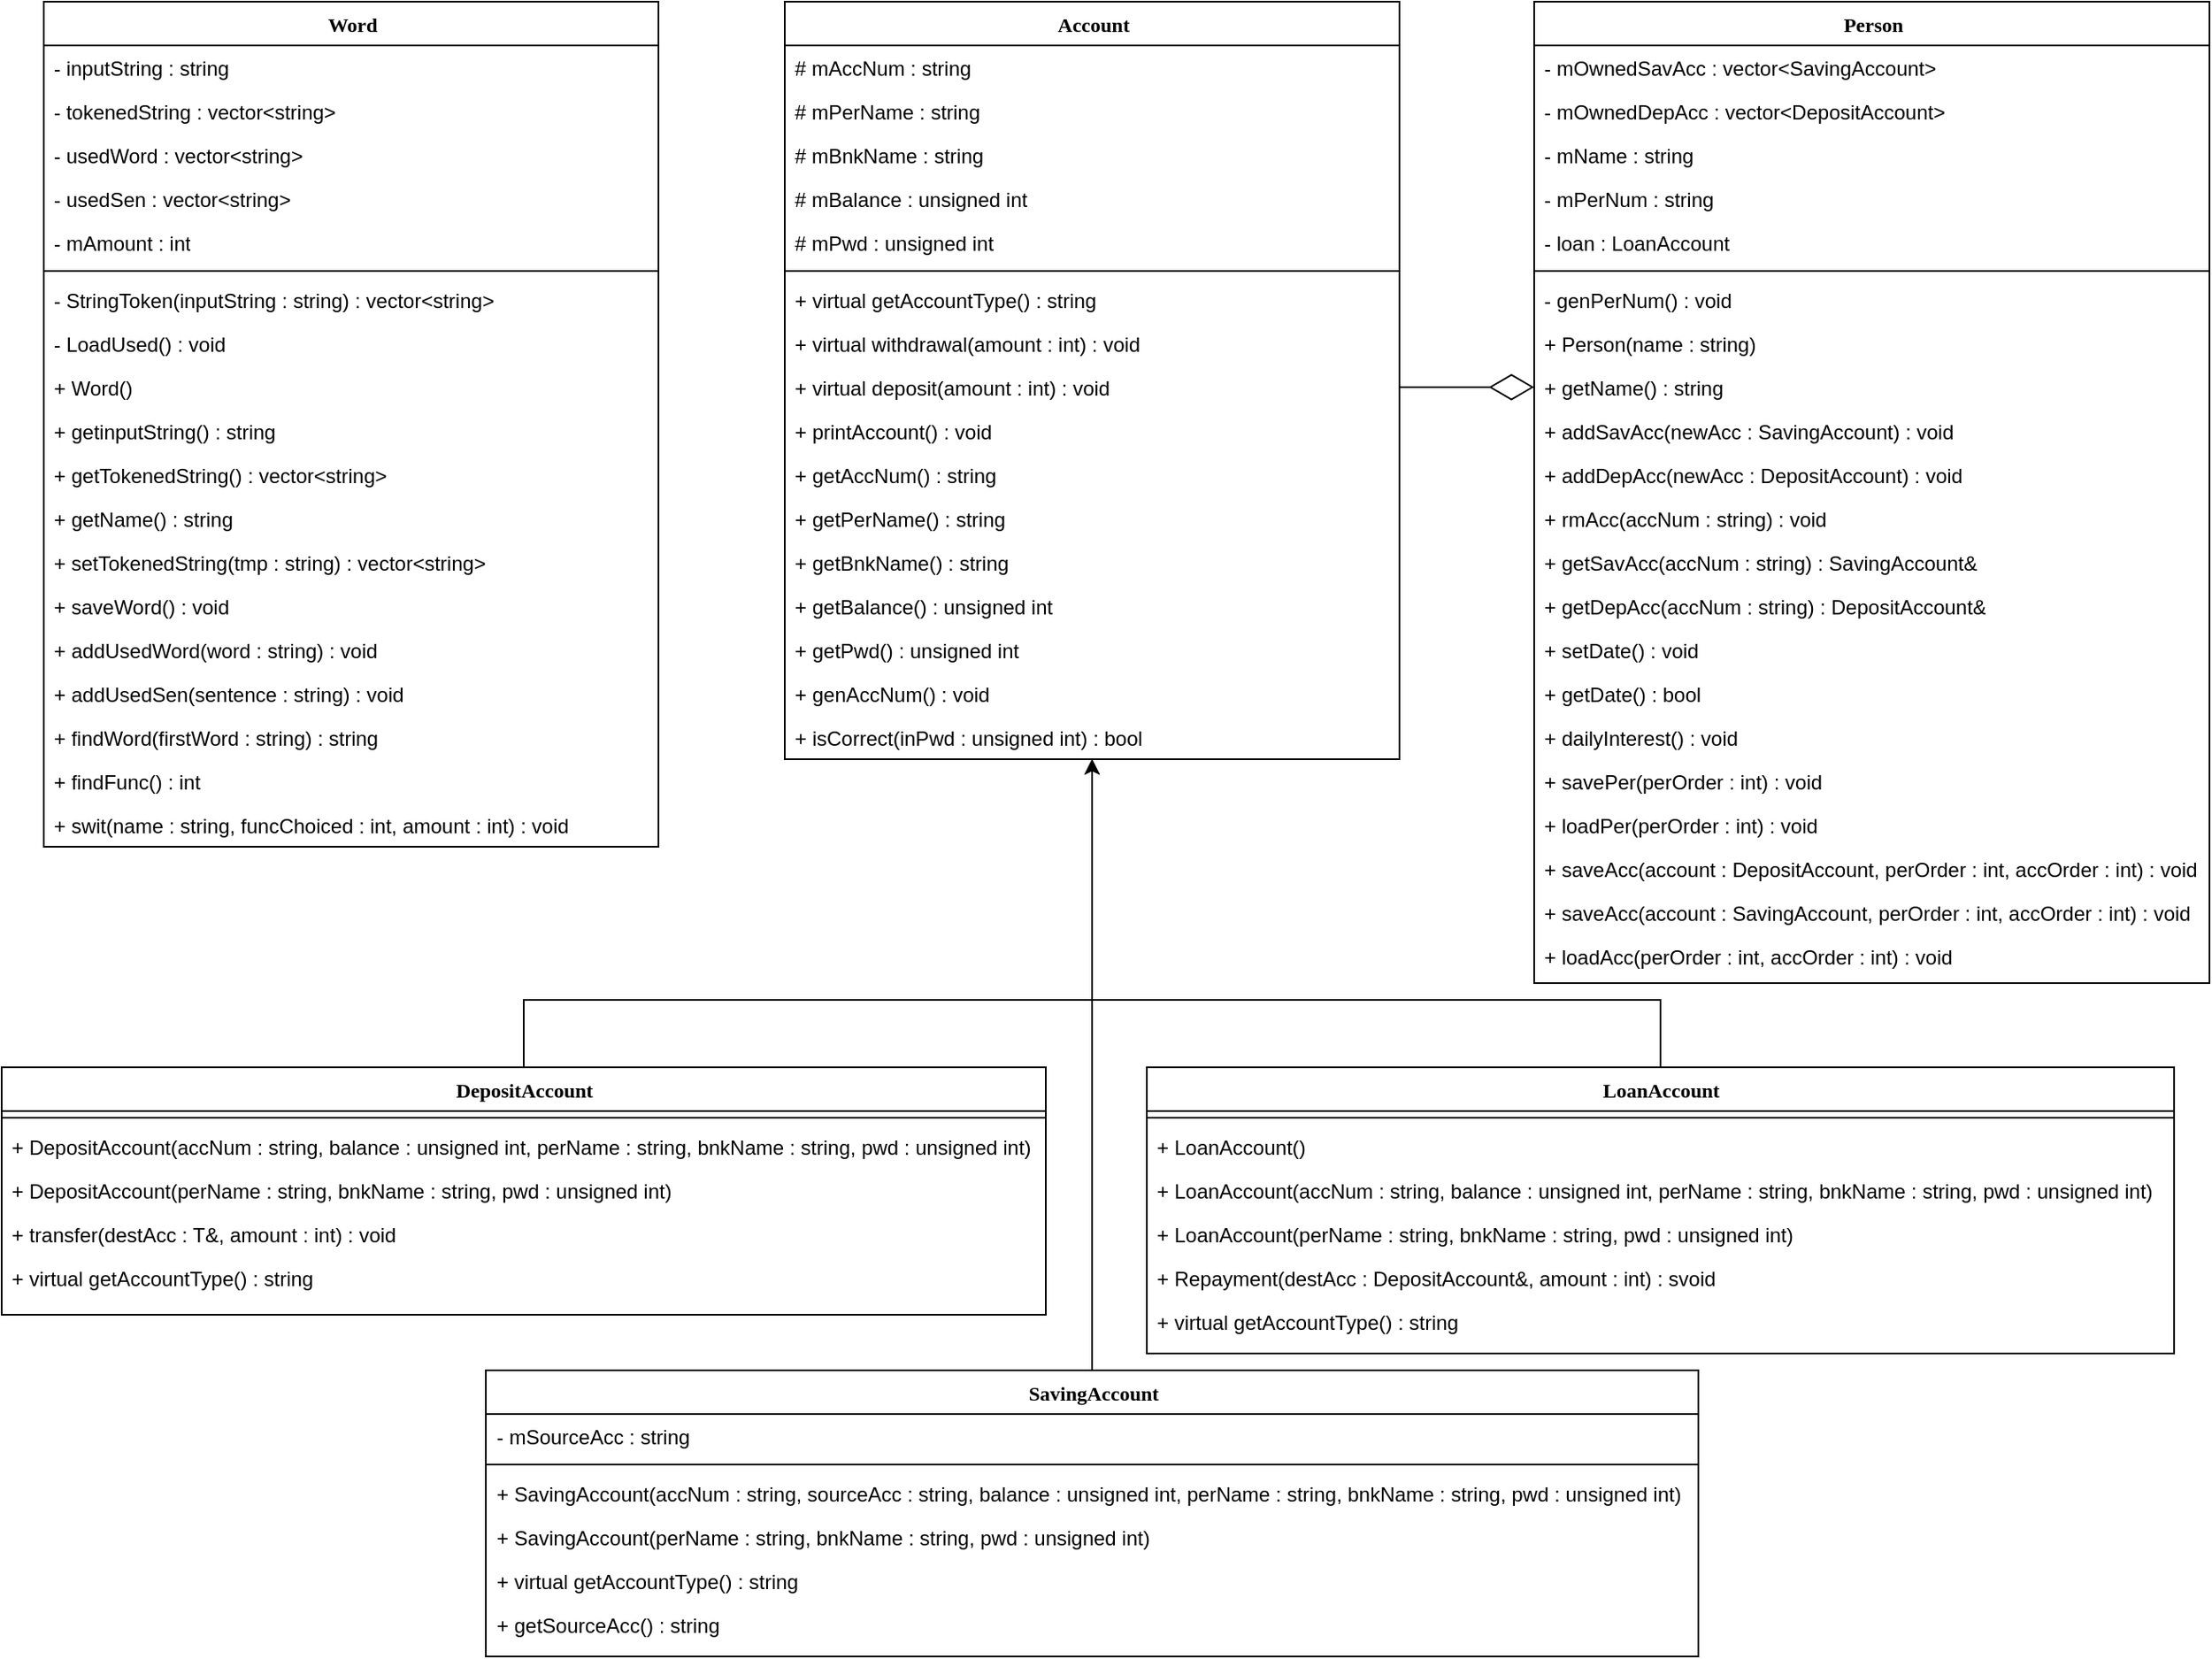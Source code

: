 <mxfile version="14.7.2" type="device"><diagram name="Page-1" id="9f46799a-70d6-7492-0946-bef42562c5a5"><mxGraphModel dx="3324" dy="2438" grid="1" gridSize="10" guides="1" tooltips="1" connect="1" arrows="1" fold="1" page="1" pageScale="1" pageWidth="1100" pageHeight="850" background="#ffffff" math="0" shadow="0"><root><mxCell id="0"/><mxCell id="1" parent="0"/><mxCell id="78961159f06e98e8-17" value="Account" style="swimlane;html=1;fontStyle=1;align=center;verticalAlign=top;childLayout=stackLayout;horizontal=1;startSize=26;horizontalStack=0;resizeParent=1;resizeLast=0;collapsible=1;marginBottom=0;swimlaneFillColor=#ffffff;rounded=0;shadow=0;comic=0;labelBackgroundColor=none;strokeWidth=1;fillColor=none;fontFamily=Verdana;fontSize=12" parent="1" vertex="1"><mxGeometry x="915" y="-510" width="365" height="450" as="geometry"/></mxCell><mxCell id="78961159f06e98e8-21" value="# mAccNum :&amp;nbsp;string" style="text;html=1;strokeColor=none;fillColor=none;align=left;verticalAlign=top;spacingLeft=4;spacingRight=4;whiteSpace=wrap;overflow=hidden;rotatable=0;points=[[0,0.5],[1,0.5]];portConstraint=eastwest;" parent="78961159f06e98e8-17" vertex="1"><mxGeometry y="26" width="365" height="26" as="geometry"/></mxCell><mxCell id="78961159f06e98e8-25" value="#&amp;nbsp;mPerName : string" style="text;html=1;strokeColor=none;fillColor=none;align=left;verticalAlign=top;spacingLeft=4;spacingRight=4;whiteSpace=wrap;overflow=hidden;rotatable=0;points=[[0,0.5],[1,0.5]];portConstraint=eastwest;" parent="78961159f06e98e8-17" vertex="1"><mxGeometry y="52" width="365" height="26" as="geometry"/></mxCell><mxCell id="78961159f06e98e8-26" value="#&amp;nbsp;mBnkName : string" style="text;html=1;strokeColor=none;fillColor=none;align=left;verticalAlign=top;spacingLeft=4;spacingRight=4;whiteSpace=wrap;overflow=hidden;rotatable=0;points=[[0,0.5],[1,0.5]];portConstraint=eastwest;" parent="78961159f06e98e8-17" vertex="1"><mxGeometry y="78" width="365" height="26" as="geometry"/></mxCell><mxCell id="78961159f06e98e8-23" value="#&amp;nbsp;mBalance : unsigned int" style="text;html=1;strokeColor=none;fillColor=none;align=left;verticalAlign=top;spacingLeft=4;spacingRight=4;whiteSpace=wrap;overflow=hidden;rotatable=0;points=[[0,0.5],[1,0.5]];portConstraint=eastwest;" parent="78961159f06e98e8-17" vertex="1"><mxGeometry y="104" width="365" height="26" as="geometry"/></mxCell><mxCell id="Mcw_71kHJ2dvJgnhkfr6-62" value="#&amp;nbsp;mPwd : unsigned int" style="text;html=1;strokeColor=none;fillColor=none;align=left;verticalAlign=top;spacingLeft=4;spacingRight=4;whiteSpace=wrap;overflow=hidden;rotatable=0;points=[[0,0.5],[1,0.5]];portConstraint=eastwest;" parent="78961159f06e98e8-17" vertex="1"><mxGeometry y="130" width="365" height="26" as="geometry"/></mxCell><mxCell id="78961159f06e98e8-19" value="" style="line;html=1;strokeWidth=1;fillColor=none;align=left;verticalAlign=middle;spacingTop=-1;spacingLeft=3;spacingRight=3;rotatable=0;labelPosition=right;points=[];portConstraint=eastwest;" parent="78961159f06e98e8-17" vertex="1"><mxGeometry y="156" width="365" height="8" as="geometry"/></mxCell><mxCell id="78961159f06e98e8-20" value="+ virtual getAccountType() : string" style="text;html=1;strokeColor=none;fillColor=none;align=left;verticalAlign=top;spacingLeft=4;spacingRight=4;whiteSpace=wrap;overflow=hidden;rotatable=0;points=[[0,0.5],[1,0.5]];portConstraint=eastwest;" parent="78961159f06e98e8-17" vertex="1"><mxGeometry y="164" width="365" height="26" as="geometry"/></mxCell><mxCell id="Yu8W9jfdEEHwp3Q9Vvd3-30" value="+ virtual withdrawal(amount : int) : void" style="text;html=1;strokeColor=none;fillColor=none;align=left;verticalAlign=top;spacingLeft=4;spacingRight=4;whiteSpace=wrap;overflow=hidden;rotatable=0;points=[[0,0.5],[1,0.5]];portConstraint=eastwest;" parent="78961159f06e98e8-17" vertex="1"><mxGeometry y="190" width="365" height="26" as="geometry"/></mxCell><mxCell id="Mcw_71kHJ2dvJgnhkfr6-53" value="+ virtual deposit(amount : int)&amp;nbsp;: void" style="text;html=1;strokeColor=none;fillColor=none;align=left;verticalAlign=top;spacingLeft=4;spacingRight=4;whiteSpace=wrap;overflow=hidden;rotatable=0;points=[[0,0.5],[1,0.5]];portConstraint=eastwest;" parent="78961159f06e98e8-17" vertex="1"><mxGeometry y="216" width="365" height="26" as="geometry"/></mxCell><mxCell id="Mcw_71kHJ2dvJgnhkfr6-50" value="+ printAccount() : void" style="text;html=1;strokeColor=none;fillColor=none;align=left;verticalAlign=top;spacingLeft=4;spacingRight=4;whiteSpace=wrap;overflow=hidden;rotatable=0;points=[[0,0.5],[1,0.5]];portConstraint=eastwest;" parent="78961159f06e98e8-17" vertex="1"><mxGeometry y="242" width="365" height="26" as="geometry"/></mxCell><mxCell id="Mcw_71kHJ2dvJgnhkfr6-47" value="+ getAccNum() : string" style="text;html=1;strokeColor=none;fillColor=none;align=left;verticalAlign=top;spacingLeft=4;spacingRight=4;whiteSpace=wrap;overflow=hidden;rotatable=0;points=[[0,0.5],[1,0.5]];portConstraint=eastwest;" parent="78961159f06e98e8-17" vertex="1"><mxGeometry y="268" width="365" height="26" as="geometry"/></mxCell><mxCell id="Mcw_71kHJ2dvJgnhkfr6-46" value="+ getPerName() : string" style="text;html=1;strokeColor=none;fillColor=none;align=left;verticalAlign=top;spacingLeft=4;spacingRight=4;whiteSpace=wrap;overflow=hidden;rotatable=0;points=[[0,0.5],[1,0.5]];portConstraint=eastwest;" parent="78961159f06e98e8-17" vertex="1"><mxGeometry y="294" width="365" height="26" as="geometry"/></mxCell><mxCell id="Mcw_71kHJ2dvJgnhkfr6-48" value="+ getBnkName() : string" style="text;html=1;strokeColor=none;fillColor=none;align=left;verticalAlign=top;spacingLeft=4;spacingRight=4;whiteSpace=wrap;overflow=hidden;rotatable=0;points=[[0,0.5],[1,0.5]];portConstraint=eastwest;" parent="78961159f06e98e8-17" vertex="1"><mxGeometry y="320" width="365" height="26" as="geometry"/></mxCell><mxCell id="Mcw_71kHJ2dvJgnhkfr6-49" value="+ getBalance() : unsigned int" style="text;html=1;strokeColor=none;fillColor=none;align=left;verticalAlign=top;spacingLeft=4;spacingRight=4;whiteSpace=wrap;overflow=hidden;rotatable=0;points=[[0,0.5],[1,0.5]];portConstraint=eastwest;" parent="78961159f06e98e8-17" vertex="1"><mxGeometry y="346" width="365" height="26" as="geometry"/></mxCell><mxCell id="Yu8W9jfdEEHwp3Q9Vvd3-31" value="+ getPwd() : unsigned int" style="text;html=1;strokeColor=none;fillColor=none;align=left;verticalAlign=top;spacingLeft=4;spacingRight=4;whiteSpace=wrap;overflow=hidden;rotatable=0;points=[[0,0.5],[1,0.5]];portConstraint=eastwest;" parent="78961159f06e98e8-17" vertex="1"><mxGeometry y="372" width="365" height="26" as="geometry"/></mxCell><mxCell id="Yu8W9jfdEEHwp3Q9Vvd3-32" value="+ genAccNum() : void" style="text;html=1;strokeColor=none;fillColor=none;align=left;verticalAlign=top;spacingLeft=4;spacingRight=4;whiteSpace=wrap;overflow=hidden;rotatable=0;points=[[0,0.5],[1,0.5]];portConstraint=eastwest;" parent="78961159f06e98e8-17" vertex="1"><mxGeometry y="398" width="365" height="26" as="geometry"/></mxCell><mxCell id="TYFGQoh4Cr7othSGn_0a-1" value="+ isCorrect(inPwd : unsigned int) : bool" style="text;html=1;strokeColor=none;fillColor=none;align=left;verticalAlign=top;spacingLeft=4;spacingRight=4;whiteSpace=wrap;overflow=hidden;rotatable=0;points=[[0,0.5],[1,0.5]];portConstraint=eastwest;" vertex="1" parent="78961159f06e98e8-17"><mxGeometry y="424" width="365" height="26" as="geometry"/></mxCell><mxCell id="Yu8W9jfdEEHwp3Q9Vvd3-37" style="edgeStyle=orthogonalEdgeStyle;rounded=0;orthogonalLoop=1;jettySize=auto;html=1;exitX=0.5;exitY=0;exitDx=0;exitDy=0;entryX=0.5;entryY=1;entryDx=0;entryDy=0;" parent="1" source="78961159f06e98e8-82" target="78961159f06e98e8-17" edge="1"><mxGeometry relative="1" as="geometry"><Array as="points"><mxPoint x="760" y="83"/><mxPoint x="1098" y="83"/></Array></mxGeometry></mxCell><mxCell id="78961159f06e98e8-82" value="DepositAccount" style="swimlane;html=1;fontStyle=1;align=center;verticalAlign=top;childLayout=stackLayout;horizontal=1;startSize=26;horizontalStack=0;resizeParent=1;resizeLast=0;collapsible=1;marginBottom=0;swimlaneFillColor=#ffffff;rounded=0;shadow=0;comic=0;labelBackgroundColor=none;strokeWidth=1;fillColor=none;fontFamily=Verdana;fontSize=12" parent="1" vertex="1"><mxGeometry x="450" y="123" width="620" height="147" as="geometry"/></mxCell><mxCell id="78961159f06e98e8-90" value="" style="line;html=1;strokeWidth=1;fillColor=none;align=left;verticalAlign=middle;spacingTop=-1;spacingLeft=3;spacingRight=3;rotatable=0;labelPosition=right;points=[];portConstraint=eastwest;" parent="78961159f06e98e8-82" vertex="1"><mxGeometry y="26" width="620" height="8" as="geometry"/></mxCell><mxCell id="Yu8W9jfdEEHwp3Q9Vvd3-33" value="+ DepositAccount(accNum : string, balance : unsigned int, perName&amp;nbsp;: string, bnkName : string, pwd : unsigned int)" style="text;html=1;strokeColor=none;fillColor=none;align=left;verticalAlign=top;spacingLeft=4;spacingRight=4;whiteSpace=wrap;overflow=hidden;rotatable=0;points=[[0,0.5],[1,0.5]];portConstraint=eastwest;" parent="78961159f06e98e8-82" vertex="1"><mxGeometry y="34" width="620" height="26" as="geometry"/></mxCell><mxCell id="Yu8W9jfdEEHwp3Q9Vvd3-34" value="+ DepositAccount(perName&amp;nbsp;: string, bnkName : string, pwd : unsigned int)" style="text;html=1;strokeColor=none;fillColor=none;align=left;verticalAlign=top;spacingLeft=4;spacingRight=4;whiteSpace=wrap;overflow=hidden;rotatable=0;points=[[0,0.5],[1,0.5]];portConstraint=eastwest;" parent="78961159f06e98e8-82" vertex="1"><mxGeometry y="60" width="620" height="26" as="geometry"/></mxCell><mxCell id="Mcw_71kHJ2dvJgnhkfr6-54" value="+ transfer(destAcc : T&amp;amp;, amount : int) : void" style="text;html=1;strokeColor=none;fillColor=none;align=left;verticalAlign=top;spacingLeft=4;spacingRight=4;whiteSpace=wrap;overflow=hidden;rotatable=0;points=[[0,0.5],[1,0.5]];portConstraint=eastwest;" parent="78961159f06e98e8-82" vertex="1"><mxGeometry y="86" width="620" height="26" as="geometry"/></mxCell><mxCell id="Mcw_71kHJ2dvJgnhkfr6-58" value="+ virtual getAccountType() : string" style="text;html=1;strokeColor=none;fillColor=none;align=left;verticalAlign=top;spacingLeft=4;spacingRight=4;whiteSpace=wrap;overflow=hidden;rotatable=0;points=[[0,0.5],[1,0.5]];portConstraint=eastwest;" parent="78961159f06e98e8-82" vertex="1"><mxGeometry y="112" width="620" height="26" as="geometry"/></mxCell><mxCell id="Yu8W9jfdEEHwp3Q9Vvd3-11" style="edgeStyle=orthogonalEdgeStyle;rounded=0;orthogonalLoop=1;jettySize=auto;html=1;exitX=0.5;exitY=0;exitDx=0;exitDy=0;entryX=0.5;entryY=1;entryDx=0;entryDy=0;" parent="1" source="Yu8W9jfdEEHwp3Q9Vvd3-22" target="78961159f06e98e8-17" edge="1"><mxGeometry relative="1" as="geometry"><mxPoint x="1017.5" y="123" as="sourcePoint"/><Array as="points"/></mxGeometry></mxCell><mxCell id="Mcw_71kHJ2dvJgnhkfr6-29" value="Person" style="swimlane;html=1;fontStyle=1;align=center;verticalAlign=top;childLayout=stackLayout;horizontal=1;startSize=26;horizontalStack=0;resizeParent=1;resizeLast=0;collapsible=1;marginBottom=0;swimlaneFillColor=#ffffff;rounded=0;shadow=0;comic=0;labelBackgroundColor=none;strokeWidth=1;fillColor=none;fontFamily=Verdana;fontSize=12" parent="1" vertex="1"><mxGeometry x="1360" y="-510" width="401" height="583" as="geometry"/></mxCell><mxCell id="Mcw_71kHJ2dvJgnhkfr6-33" value="- mOwnedSavAcc : vector&amp;lt;SavingAccount&amp;gt;" style="text;html=1;strokeColor=none;fillColor=none;align=left;verticalAlign=top;spacingLeft=4;spacingRight=4;whiteSpace=wrap;overflow=hidden;rotatable=0;points=[[0,0.5],[1,0.5]];portConstraint=eastwest;" parent="Mcw_71kHJ2dvJgnhkfr6-29" vertex="1"><mxGeometry y="26" width="401" height="26" as="geometry"/></mxCell><mxCell id="Yu8W9jfdEEHwp3Q9Vvd3-38" value="- mOwnedDepAcc : vector&amp;lt;DepositAccount&amp;gt;" style="text;html=1;strokeColor=none;fillColor=none;align=left;verticalAlign=top;spacingLeft=4;spacingRight=4;whiteSpace=wrap;overflow=hidden;rotatable=0;points=[[0,0.5],[1,0.5]];portConstraint=eastwest;" parent="Mcw_71kHJ2dvJgnhkfr6-29" vertex="1"><mxGeometry y="52" width="401" height="26" as="geometry"/></mxCell><mxCell id="Mcw_71kHJ2dvJgnhkfr6-42" value="- mName : string" style="text;html=1;strokeColor=none;fillColor=none;align=left;verticalAlign=top;spacingLeft=4;spacingRight=4;whiteSpace=wrap;overflow=hidden;rotatable=0;points=[[0,0.5],[1,0.5]];portConstraint=eastwest;" parent="Mcw_71kHJ2dvJgnhkfr6-29" vertex="1"><mxGeometry y="78" width="401" height="26" as="geometry"/></mxCell><mxCell id="Yu8W9jfdEEHwp3Q9Vvd3-40" value="- mPerNum : string" style="text;html=1;strokeColor=none;fillColor=none;align=left;verticalAlign=top;spacingLeft=4;spacingRight=4;whiteSpace=wrap;overflow=hidden;rotatable=0;points=[[0,0.5],[1,0.5]];portConstraint=eastwest;" parent="Mcw_71kHJ2dvJgnhkfr6-29" vertex="1"><mxGeometry y="104" width="401" height="26" as="geometry"/></mxCell><mxCell id="Yu8W9jfdEEHwp3Q9Vvd3-39" value="- loan : LoanAccount" style="text;html=1;strokeColor=none;fillColor=none;align=left;verticalAlign=top;spacingLeft=4;spacingRight=4;whiteSpace=wrap;overflow=hidden;rotatable=0;points=[[0,0.5],[1,0.5]];portConstraint=eastwest;" parent="Mcw_71kHJ2dvJgnhkfr6-29" vertex="1"><mxGeometry y="130" width="401" height="26" as="geometry"/></mxCell><mxCell id="Mcw_71kHJ2dvJgnhkfr6-35" value="" style="line;html=1;strokeWidth=1;fillColor=none;align=left;verticalAlign=middle;spacingTop=-1;spacingLeft=3;spacingRight=3;rotatable=0;labelPosition=right;points=[];portConstraint=eastwest;" parent="Mcw_71kHJ2dvJgnhkfr6-29" vertex="1"><mxGeometry y="156" width="401" height="8" as="geometry"/></mxCell><mxCell id="Yu8W9jfdEEHwp3Q9Vvd3-43" value="-&amp;nbsp;genPerNum() : void" style="text;html=1;strokeColor=none;fillColor=none;align=left;verticalAlign=top;spacingLeft=4;spacingRight=4;whiteSpace=wrap;overflow=hidden;rotatable=0;points=[[0,0.5],[1,0.5]];portConstraint=eastwest;" parent="Mcw_71kHJ2dvJgnhkfr6-29" vertex="1"><mxGeometry y="164" width="401" height="26" as="geometry"/></mxCell><mxCell id="Yu8W9jfdEEHwp3Q9Vvd3-44" value="+ Person(name : string)" style="text;html=1;strokeColor=none;fillColor=none;align=left;verticalAlign=top;spacingLeft=4;spacingRight=4;whiteSpace=wrap;overflow=hidden;rotatable=0;points=[[0,0.5],[1,0.5]];portConstraint=eastwest;" parent="Mcw_71kHJ2dvJgnhkfr6-29" vertex="1"><mxGeometry y="190" width="401" height="26" as="geometry"/></mxCell><mxCell id="Mcw_71kHJ2dvJgnhkfr6-36" value="+ getName() : string" style="text;html=1;strokeColor=none;fillColor=none;align=left;verticalAlign=top;spacingLeft=4;spacingRight=4;whiteSpace=wrap;overflow=hidden;rotatable=0;points=[[0,0.5],[1,0.5]];portConstraint=eastwest;" parent="Mcw_71kHJ2dvJgnhkfr6-29" vertex="1"><mxGeometry y="216" width="401" height="26" as="geometry"/></mxCell><mxCell id="Mcw_71kHJ2dvJgnhkfr6-44" value="+ addSavAcc(newAcc : SavingAccount) : void" style="text;html=1;strokeColor=none;fillColor=none;align=left;verticalAlign=top;spacingLeft=4;spacingRight=4;whiteSpace=wrap;overflow=hidden;rotatable=0;points=[[0,0.5],[1,0.5]];portConstraint=eastwest;" parent="Mcw_71kHJ2dvJgnhkfr6-29" vertex="1"><mxGeometry y="242" width="401" height="26" as="geometry"/></mxCell><mxCell id="Yu8W9jfdEEHwp3Q9Vvd3-45" value="+ addDepAcc(newAcc : DepositAccount) : void" style="text;html=1;strokeColor=none;fillColor=none;align=left;verticalAlign=top;spacingLeft=4;spacingRight=4;whiteSpace=wrap;overflow=hidden;rotatable=0;points=[[0,0.5],[1,0.5]];portConstraint=eastwest;" parent="Mcw_71kHJ2dvJgnhkfr6-29" vertex="1"><mxGeometry y="268" width="401" height="26" as="geometry"/></mxCell><mxCell id="Mcw_71kHJ2dvJgnhkfr6-63" value="+ rmAcc(accNum : string) : void" style="text;html=1;strokeColor=none;fillColor=none;align=left;verticalAlign=top;spacingLeft=4;spacingRight=4;whiteSpace=wrap;overflow=hidden;rotatable=0;points=[[0,0.5],[1,0.5]];portConstraint=eastwest;" parent="Mcw_71kHJ2dvJgnhkfr6-29" vertex="1"><mxGeometry y="294" width="401" height="26" as="geometry"/></mxCell><mxCell id="Mcw_71kHJ2dvJgnhkfr6-45" value="+ getSavAcc(accNum : string) : SavingAccount&amp;amp;" style="text;html=1;strokeColor=none;fillColor=none;align=left;verticalAlign=top;spacingLeft=4;spacingRight=4;whiteSpace=wrap;overflow=hidden;rotatable=0;points=[[0,0.5],[1,0.5]];portConstraint=eastwest;" parent="Mcw_71kHJ2dvJgnhkfr6-29" vertex="1"><mxGeometry y="320" width="401" height="26" as="geometry"/></mxCell><mxCell id="Yu8W9jfdEEHwp3Q9Vvd3-46" value="+ getDepAcc(accNum : string) : DepositAccount&amp;amp;" style="text;html=1;strokeColor=none;fillColor=none;align=left;verticalAlign=top;spacingLeft=4;spacingRight=4;whiteSpace=wrap;overflow=hidden;rotatable=0;points=[[0,0.5],[1,0.5]];portConstraint=eastwest;" parent="Mcw_71kHJ2dvJgnhkfr6-29" vertex="1"><mxGeometry y="346" width="401" height="26" as="geometry"/></mxCell><mxCell id="Mcw_71kHJ2dvJgnhkfr6-37" value="+ setDate() : void" style="text;html=1;strokeColor=none;fillColor=none;align=left;verticalAlign=top;spacingLeft=4;spacingRight=4;whiteSpace=wrap;overflow=hidden;rotatable=0;points=[[0,0.5],[1,0.5]];portConstraint=eastwest;" parent="Mcw_71kHJ2dvJgnhkfr6-29" vertex="1"><mxGeometry y="372" width="401" height="26" as="geometry"/></mxCell><mxCell id="Yu8W9jfdEEHwp3Q9Vvd3-47" value="+ getDate() : bool" style="text;html=1;strokeColor=none;fillColor=none;align=left;verticalAlign=top;spacingLeft=4;spacingRight=4;whiteSpace=wrap;overflow=hidden;rotatable=0;points=[[0,0.5],[1,0.5]];portConstraint=eastwest;" parent="Mcw_71kHJ2dvJgnhkfr6-29" vertex="1"><mxGeometry y="398" width="401" height="26" as="geometry"/></mxCell><mxCell id="Yu8W9jfdEEHwp3Q9Vvd3-48" value="+ dailyInterest() : void" style="text;html=1;strokeColor=none;fillColor=none;align=left;verticalAlign=top;spacingLeft=4;spacingRight=4;whiteSpace=wrap;overflow=hidden;rotatable=0;points=[[0,0.5],[1,0.5]];portConstraint=eastwest;" parent="Mcw_71kHJ2dvJgnhkfr6-29" vertex="1"><mxGeometry y="424" width="401" height="26" as="geometry"/></mxCell><mxCell id="Yu8W9jfdEEHwp3Q9Vvd3-49" value="+ savePer(perOrder : int) : void" style="text;html=1;strokeColor=none;fillColor=none;align=left;verticalAlign=top;spacingLeft=4;spacingRight=4;whiteSpace=wrap;overflow=hidden;rotatable=0;points=[[0,0.5],[1,0.5]];portConstraint=eastwest;" parent="Mcw_71kHJ2dvJgnhkfr6-29" vertex="1"><mxGeometry y="450" width="401" height="26" as="geometry"/></mxCell><mxCell id="Yu8W9jfdEEHwp3Q9Vvd3-54" value="+ loadPer(perOrder : int) : void" style="text;html=1;strokeColor=none;fillColor=none;align=left;verticalAlign=top;spacingLeft=4;spacingRight=4;whiteSpace=wrap;overflow=hidden;rotatable=0;points=[[0,0.5],[1,0.5]];portConstraint=eastwest;" parent="Mcw_71kHJ2dvJgnhkfr6-29" vertex="1"><mxGeometry y="476" width="401" height="26" as="geometry"/></mxCell><mxCell id="Yu8W9jfdEEHwp3Q9Vvd3-55" value="+ saveAcc(account : DepositAccount, perOrder : int, accOrder : int) : void" style="text;html=1;strokeColor=none;fillColor=none;align=left;verticalAlign=top;spacingLeft=4;spacingRight=4;whiteSpace=wrap;overflow=hidden;rotatable=0;points=[[0,0.5],[1,0.5]];portConstraint=eastwest;" parent="Mcw_71kHJ2dvJgnhkfr6-29" vertex="1"><mxGeometry y="502" width="401" height="26" as="geometry"/></mxCell><mxCell id="Yu8W9jfdEEHwp3Q9Vvd3-57" value="+ saveAcc(account : SavingAccount, perOrder : int, accOrder : int) : void" style="text;html=1;strokeColor=none;fillColor=none;align=left;verticalAlign=top;spacingLeft=4;spacingRight=4;whiteSpace=wrap;overflow=hidden;rotatable=0;points=[[0,0.5],[1,0.5]];portConstraint=eastwest;" parent="Mcw_71kHJ2dvJgnhkfr6-29" vertex="1"><mxGeometry y="528" width="401" height="26" as="geometry"/></mxCell><mxCell id="Yu8W9jfdEEHwp3Q9Vvd3-58" value="+ loadAcc(perOrder : int, accOrder : int) : void" style="text;html=1;strokeColor=none;fillColor=none;align=left;verticalAlign=top;spacingLeft=4;spacingRight=4;whiteSpace=wrap;overflow=hidden;rotatable=0;points=[[0,0.5],[1,0.5]];portConstraint=eastwest;" parent="Mcw_71kHJ2dvJgnhkfr6-29" vertex="1"><mxGeometry y="554" width="401" height="26" as="geometry"/></mxCell><mxCell id="Yu8W9jfdEEHwp3Q9Vvd3-13" style="edgeStyle=orthogonalEdgeStyle;rounded=0;orthogonalLoop=1;jettySize=auto;html=1;exitX=0.5;exitY=0;exitDx=0;exitDy=0;entryX=0.5;entryY=1;entryDx=0;entryDy=0;" parent="1" source="Yu8W9jfdEEHwp3Q9Vvd3-1" target="78961159f06e98e8-17" edge="1"><mxGeometry relative="1" as="geometry"><Array as="points"><mxPoint x="1253" y="83"/><mxPoint x="1018" y="83"/></Array></mxGeometry></mxCell><mxCell id="Yu8W9jfdEEHwp3Q9Vvd3-1" value="LoanAccount" style="swimlane;html=1;fontStyle=1;align=center;verticalAlign=top;childLayout=stackLayout;horizontal=1;startSize=26;horizontalStack=0;resizeParent=1;resizeLast=0;collapsible=1;marginBottom=0;swimlaneFillColor=#ffffff;rounded=0;shadow=0;comic=0;labelBackgroundColor=none;strokeWidth=1;fillColor=none;fontFamily=Verdana;fontSize=12" parent="1" vertex="1"><mxGeometry x="1130" y="123" width="610" height="170" as="geometry"><mxRectangle x="690" y="550" width="120" height="26" as="alternateBounds"/></mxGeometry></mxCell><mxCell id="Yu8W9jfdEEHwp3Q9Vvd3-2" value="" style="line;html=1;strokeWidth=1;fillColor=none;align=left;verticalAlign=middle;spacingTop=-1;spacingLeft=3;spacingRight=3;rotatable=0;labelPosition=right;points=[];portConstraint=eastwest;" parent="Yu8W9jfdEEHwp3Q9Vvd3-1" vertex="1"><mxGeometry y="26" width="610" height="8" as="geometry"/></mxCell><mxCell id="Yu8W9jfdEEHwp3Q9Vvd3-3" value="+ LoanAccount()" style="text;html=1;strokeColor=none;fillColor=none;align=left;verticalAlign=top;spacingLeft=4;spacingRight=4;whiteSpace=wrap;overflow=hidden;rotatable=0;points=[[0,0.5],[1,0.5]];portConstraint=eastwest;" parent="Yu8W9jfdEEHwp3Q9Vvd3-1" vertex="1"><mxGeometry y="34" width="610" height="26" as="geometry"/></mxCell><mxCell id="Yu8W9jfdEEHwp3Q9Vvd3-29" value="+ LoanAccount(accNum : string, balance : unsigned int, perName&amp;nbsp;: string, bnkName : string, pwd : unsigned int)" style="text;html=1;strokeColor=none;fillColor=none;align=left;verticalAlign=top;spacingLeft=4;spacingRight=4;whiteSpace=wrap;overflow=hidden;rotatable=0;points=[[0,0.5],[1,0.5]];portConstraint=eastwest;" parent="Yu8W9jfdEEHwp3Q9Vvd3-1" vertex="1"><mxGeometry y="60" width="610" height="26" as="geometry"/></mxCell><mxCell id="Yu8W9jfdEEHwp3Q9Vvd3-21" value="+ LoanAccount(perName&amp;nbsp;: string, bnkName : string, pwd : unsigned int)" style="text;html=1;strokeColor=none;fillColor=none;align=left;verticalAlign=top;spacingLeft=4;spacingRight=4;whiteSpace=wrap;overflow=hidden;rotatable=0;points=[[0,0.5],[1,0.5]];portConstraint=eastwest;" parent="Yu8W9jfdEEHwp3Q9Vvd3-1" vertex="1"><mxGeometry y="86" width="610" height="26" as="geometry"/></mxCell><mxCell id="Yu8W9jfdEEHwp3Q9Vvd3-4" value="+ Repayment(destAcc : DepositAccount&amp;amp;, amount : int) : svoid" style="text;html=1;strokeColor=none;fillColor=none;align=left;verticalAlign=top;spacingLeft=4;spacingRight=4;whiteSpace=wrap;overflow=hidden;rotatable=0;points=[[0,0.5],[1,0.5]];portConstraint=eastwest;" parent="Yu8W9jfdEEHwp3Q9Vvd3-1" vertex="1"><mxGeometry y="112" width="610" height="26" as="geometry"/></mxCell><mxCell id="Yu8W9jfdEEHwp3Q9Vvd3-15" value="+ virtual getAccountType() : string" style="text;html=1;strokeColor=none;fillColor=none;align=left;verticalAlign=top;spacingLeft=4;spacingRight=4;whiteSpace=wrap;overflow=hidden;rotatable=0;points=[[0,0.5],[1,0.5]];portConstraint=eastwest;" parent="Yu8W9jfdEEHwp3Q9Vvd3-1" vertex="1"><mxGeometry y="138" width="610" height="26" as="geometry"/></mxCell><mxCell id="Yu8W9jfdEEHwp3Q9Vvd3-22" value="SavingAccount" style="swimlane;html=1;fontStyle=1;align=center;verticalAlign=top;childLayout=stackLayout;horizontal=1;startSize=26;horizontalStack=0;resizeParent=1;resizeLast=0;collapsible=1;marginBottom=0;swimlaneFillColor=#ffffff;rounded=0;shadow=0;comic=0;labelBackgroundColor=none;strokeWidth=1;fillColor=none;fontFamily=Verdana;fontSize=12" parent="1" vertex="1"><mxGeometry x="737.5" y="303" width="720" height="170" as="geometry"/></mxCell><mxCell id="Yu8W9jfdEEHwp3Q9Vvd3-23" value="- mSourceAcc : string" style="text;html=1;strokeColor=none;fillColor=none;align=left;verticalAlign=top;spacingLeft=4;spacingRight=4;whiteSpace=wrap;overflow=hidden;rotatable=0;points=[[0,0.5],[1,0.5]];portConstraint=eastwest;" parent="Yu8W9jfdEEHwp3Q9Vvd3-22" vertex="1"><mxGeometry y="26" width="720" height="26" as="geometry"/></mxCell><mxCell id="Yu8W9jfdEEHwp3Q9Vvd3-24" value="" style="line;html=1;strokeWidth=1;fillColor=none;align=left;verticalAlign=middle;spacingTop=-1;spacingLeft=3;spacingRight=3;rotatable=0;labelPosition=right;points=[];portConstraint=eastwest;" parent="Yu8W9jfdEEHwp3Q9Vvd3-22" vertex="1"><mxGeometry y="52" width="720" height="8" as="geometry"/></mxCell><mxCell id="Yu8W9jfdEEHwp3Q9Vvd3-25" value="+ SavingAccount(accNum : string, sourceAcc : string, balance : unsigned int, perName&amp;nbsp;: string, bnkName : string, pwd : unsigned int)" style="text;html=1;strokeColor=none;fillColor=none;align=left;verticalAlign=top;spacingLeft=4;spacingRight=4;whiteSpace=wrap;overflow=hidden;rotatable=0;points=[[0,0.5],[1,0.5]];portConstraint=eastwest;" parent="Yu8W9jfdEEHwp3Q9Vvd3-22" vertex="1"><mxGeometry y="60" width="720" height="26" as="geometry"/></mxCell><mxCell id="Yu8W9jfdEEHwp3Q9Vvd3-26" value="+ SavingAccount(perName&amp;nbsp;: string, bnkName : string, pwd : unsigned int)" style="text;html=1;strokeColor=none;fillColor=none;align=left;verticalAlign=top;spacingLeft=4;spacingRight=4;whiteSpace=wrap;overflow=hidden;rotatable=0;points=[[0,0.5],[1,0.5]];portConstraint=eastwest;" parent="Yu8W9jfdEEHwp3Q9Vvd3-22" vertex="1"><mxGeometry y="86" width="720" height="26" as="geometry"/></mxCell><mxCell id="Yu8W9jfdEEHwp3Q9Vvd3-27" value="+ virtual getAccountType() : string" style="text;html=1;strokeColor=none;fillColor=none;align=left;verticalAlign=top;spacingLeft=4;spacingRight=4;whiteSpace=wrap;overflow=hidden;rotatable=0;points=[[0,0.5],[1,0.5]];portConstraint=eastwest;" parent="Yu8W9jfdEEHwp3Q9Vvd3-22" vertex="1"><mxGeometry y="112" width="720" height="26" as="geometry"/></mxCell><mxCell id="Yu8W9jfdEEHwp3Q9Vvd3-28" value="+ getSourceAcc() : string" style="text;html=1;strokeColor=none;fillColor=none;align=left;verticalAlign=top;spacingLeft=4;spacingRight=4;whiteSpace=wrap;overflow=hidden;rotatable=0;points=[[0,0.5],[1,0.5]];portConstraint=eastwest;" parent="Yu8W9jfdEEHwp3Q9Vvd3-22" vertex="1"><mxGeometry y="138" width="720" height="26" as="geometry"/></mxCell><mxCell id="Yu8W9jfdEEHwp3Q9Vvd3-59" value="Word" style="swimlane;html=1;fontStyle=1;align=center;verticalAlign=top;childLayout=stackLayout;horizontal=1;startSize=26;horizontalStack=0;resizeParent=1;resizeLast=0;collapsible=1;marginBottom=0;swimlaneFillColor=#ffffff;rounded=0;shadow=0;comic=0;labelBackgroundColor=none;strokeWidth=1;fillColor=none;fontFamily=Verdana;fontSize=12" parent="1" vertex="1"><mxGeometry x="475" y="-510" width="365" height="502" as="geometry"/></mxCell><mxCell id="Yu8W9jfdEEHwp3Q9Vvd3-60" value="- inputString :&amp;nbsp;string" style="text;html=1;strokeColor=none;fillColor=none;align=left;verticalAlign=top;spacingLeft=4;spacingRight=4;whiteSpace=wrap;overflow=hidden;rotatable=0;points=[[0,0.5],[1,0.5]];portConstraint=eastwest;" parent="Yu8W9jfdEEHwp3Q9Vvd3-59" vertex="1"><mxGeometry y="26" width="365" height="26" as="geometry"/></mxCell><mxCell id="Yu8W9jfdEEHwp3Q9Vvd3-61" value="-&amp;nbsp;tokenedString : vector&amp;lt;string&amp;gt;" style="text;html=1;strokeColor=none;fillColor=none;align=left;verticalAlign=top;spacingLeft=4;spacingRight=4;whiteSpace=wrap;overflow=hidden;rotatable=0;points=[[0,0.5],[1,0.5]];portConstraint=eastwest;" parent="Yu8W9jfdEEHwp3Q9Vvd3-59" vertex="1"><mxGeometry y="52" width="365" height="26" as="geometry"/></mxCell><mxCell id="Yu8W9jfdEEHwp3Q9Vvd3-104" value="-&amp;nbsp;usedWord : vector&amp;lt;string&amp;gt;" style="text;html=1;strokeColor=none;fillColor=none;align=left;verticalAlign=top;spacingLeft=4;spacingRight=4;whiteSpace=wrap;overflow=hidden;rotatable=0;points=[[0,0.5],[1,0.5]];portConstraint=eastwest;" parent="Yu8W9jfdEEHwp3Q9Vvd3-59" vertex="1"><mxGeometry y="78" width="365" height="26" as="geometry"/></mxCell><mxCell id="Yu8W9jfdEEHwp3Q9Vvd3-105" value="-&amp;nbsp;usedSen : vector&amp;lt;string&amp;gt;" style="text;html=1;strokeColor=none;fillColor=none;align=left;verticalAlign=top;spacingLeft=4;spacingRight=4;whiteSpace=wrap;overflow=hidden;rotatable=0;points=[[0,0.5],[1,0.5]];portConstraint=eastwest;" parent="Yu8W9jfdEEHwp3Q9Vvd3-59" vertex="1"><mxGeometry y="104" width="365" height="26" as="geometry"/></mxCell><mxCell id="Yu8W9jfdEEHwp3Q9Vvd3-107" value="-&amp;nbsp;mAmount : int" style="text;html=1;strokeColor=none;fillColor=none;align=left;verticalAlign=top;spacingLeft=4;spacingRight=4;whiteSpace=wrap;overflow=hidden;rotatable=0;points=[[0,0.5],[1,0.5]];portConstraint=eastwest;" parent="Yu8W9jfdEEHwp3Q9Vvd3-59" vertex="1"><mxGeometry y="130" width="365" height="26" as="geometry"/></mxCell><mxCell id="Yu8W9jfdEEHwp3Q9Vvd3-65" value="" style="line;html=1;strokeWidth=1;fillColor=none;align=left;verticalAlign=middle;spacingTop=-1;spacingLeft=3;spacingRight=3;rotatable=0;labelPosition=right;points=[];portConstraint=eastwest;" parent="Yu8W9jfdEEHwp3Q9Vvd3-59" vertex="1"><mxGeometry y="156" width="365" height="8" as="geometry"/></mxCell><mxCell id="Yu8W9jfdEEHwp3Q9Vvd3-106" value="- StringToken(inputString : string) : vector&amp;lt;string&amp;gt;" style="text;html=1;strokeColor=none;fillColor=none;align=left;verticalAlign=top;spacingLeft=4;spacingRight=4;whiteSpace=wrap;overflow=hidden;rotatable=0;points=[[0,0.5],[1,0.5]];portConstraint=eastwest;" parent="Yu8W9jfdEEHwp3Q9Vvd3-59" vertex="1"><mxGeometry y="164" width="365" height="26" as="geometry"/></mxCell><mxCell id="Yu8W9jfdEEHwp3Q9Vvd3-109" value="- LoadUsed() : void" style="text;html=1;strokeColor=none;fillColor=none;align=left;verticalAlign=top;spacingLeft=4;spacingRight=4;whiteSpace=wrap;overflow=hidden;rotatable=0;points=[[0,0.5],[1,0.5]];portConstraint=eastwest;" parent="Yu8W9jfdEEHwp3Q9Vvd3-59" vertex="1"><mxGeometry y="190" width="365" height="26" as="geometry"/></mxCell><mxCell id="Yu8W9jfdEEHwp3Q9Vvd3-66" value="+ Word()" style="text;html=1;strokeColor=none;fillColor=none;align=left;verticalAlign=top;spacingLeft=4;spacingRight=4;whiteSpace=wrap;overflow=hidden;rotatable=0;points=[[0,0.5],[1,0.5]];portConstraint=eastwest;" parent="Yu8W9jfdEEHwp3Q9Vvd3-59" vertex="1"><mxGeometry y="216" width="365" height="26" as="geometry"/></mxCell><mxCell id="Yu8W9jfdEEHwp3Q9Vvd3-70" value="+ getinputString() : string" style="text;html=1;strokeColor=none;fillColor=none;align=left;verticalAlign=top;spacingLeft=4;spacingRight=4;whiteSpace=wrap;overflow=hidden;rotatable=0;points=[[0,0.5],[1,0.5]];portConstraint=eastwest;" parent="Yu8W9jfdEEHwp3Q9Vvd3-59" vertex="1"><mxGeometry y="242" width="365" height="26" as="geometry"/></mxCell><mxCell id="Yu8W9jfdEEHwp3Q9Vvd3-71" value="+ getTokenedString() : vector&amp;lt;string&amp;gt;" style="text;html=1;strokeColor=none;fillColor=none;align=left;verticalAlign=top;spacingLeft=4;spacingRight=4;whiteSpace=wrap;overflow=hidden;rotatable=0;points=[[0,0.5],[1,0.5]];portConstraint=eastwest;" parent="Yu8W9jfdEEHwp3Q9Vvd3-59" vertex="1"><mxGeometry y="268" width="365" height="26" as="geometry"/></mxCell><mxCell id="Yu8W9jfdEEHwp3Q9Vvd3-110" value="+ getName() : string" style="text;html=1;strokeColor=none;fillColor=none;align=left;verticalAlign=top;spacingLeft=4;spacingRight=4;whiteSpace=wrap;overflow=hidden;rotatable=0;points=[[0,0.5],[1,0.5]];portConstraint=eastwest;" parent="Yu8W9jfdEEHwp3Q9Vvd3-59" vertex="1"><mxGeometry y="294" width="365" height="26" as="geometry"/></mxCell><mxCell id="Yu8W9jfdEEHwp3Q9Vvd3-111" value="+ setTokenedString(tmp : string) : vector&amp;lt;string&amp;gt;" style="text;html=1;strokeColor=none;fillColor=none;align=left;verticalAlign=top;spacingLeft=4;spacingRight=4;whiteSpace=wrap;overflow=hidden;rotatable=0;points=[[0,0.5],[1,0.5]];portConstraint=eastwest;" parent="Yu8W9jfdEEHwp3Q9Vvd3-59" vertex="1"><mxGeometry y="320" width="365" height="26" as="geometry"/></mxCell><mxCell id="Yu8W9jfdEEHwp3Q9Vvd3-112" value="+ saveWord() : void" style="text;html=1;strokeColor=none;fillColor=none;align=left;verticalAlign=top;spacingLeft=4;spacingRight=4;whiteSpace=wrap;overflow=hidden;rotatable=0;points=[[0,0.5],[1,0.5]];portConstraint=eastwest;" parent="Yu8W9jfdEEHwp3Q9Vvd3-59" vertex="1"><mxGeometry y="346" width="365" height="26" as="geometry"/></mxCell><mxCell id="Yu8W9jfdEEHwp3Q9Vvd3-113" value="+ addUsedWord(word : string) : void" style="text;html=1;strokeColor=none;fillColor=none;align=left;verticalAlign=top;spacingLeft=4;spacingRight=4;whiteSpace=wrap;overflow=hidden;rotatable=0;points=[[0,0.5],[1,0.5]];portConstraint=eastwest;" parent="Yu8W9jfdEEHwp3Q9Vvd3-59" vertex="1"><mxGeometry y="372" width="365" height="26" as="geometry"/></mxCell><mxCell id="Yu8W9jfdEEHwp3Q9Vvd3-114" value="+ addUsedSen(sentence : string) : void" style="text;html=1;strokeColor=none;fillColor=none;align=left;verticalAlign=top;spacingLeft=4;spacingRight=4;whiteSpace=wrap;overflow=hidden;rotatable=0;points=[[0,0.5],[1,0.5]];portConstraint=eastwest;" parent="Yu8W9jfdEEHwp3Q9Vvd3-59" vertex="1"><mxGeometry y="398" width="365" height="26" as="geometry"/></mxCell><mxCell id="Yu8W9jfdEEHwp3Q9Vvd3-115" value="+ findWord(firstWord : string) : string" style="text;html=1;strokeColor=none;fillColor=none;align=left;verticalAlign=top;spacingLeft=4;spacingRight=4;whiteSpace=wrap;overflow=hidden;rotatable=0;points=[[0,0.5],[1,0.5]];portConstraint=eastwest;" parent="Yu8W9jfdEEHwp3Q9Vvd3-59" vertex="1"><mxGeometry y="424" width="365" height="26" as="geometry"/></mxCell><mxCell id="Yu8W9jfdEEHwp3Q9Vvd3-116" value="+ findFunc() : int" style="text;html=1;strokeColor=none;fillColor=none;align=left;verticalAlign=top;spacingLeft=4;spacingRight=4;whiteSpace=wrap;overflow=hidden;rotatable=0;points=[[0,0.5],[1,0.5]];portConstraint=eastwest;" parent="Yu8W9jfdEEHwp3Q9Vvd3-59" vertex="1"><mxGeometry y="450" width="365" height="26" as="geometry"/></mxCell><mxCell id="Yu8W9jfdEEHwp3Q9Vvd3-117" value="+ swit(name : string, funcChoiced : int, amount : int) : void" style="text;html=1;strokeColor=none;fillColor=none;align=left;verticalAlign=top;spacingLeft=4;spacingRight=4;whiteSpace=wrap;overflow=hidden;rotatable=0;points=[[0,0.5],[1,0.5]];portConstraint=eastwest;" parent="Yu8W9jfdEEHwp3Q9Vvd3-59" vertex="1"><mxGeometry y="476" width="365" height="26" as="geometry"/></mxCell><mxCell id="Yu8W9jfdEEHwp3Q9Vvd3-76" value="" style="endArrow=diamondThin;endFill=0;endSize=24;html=1;exitX=1;exitY=0.5;exitDx=0;exitDy=0;" parent="1" source="Mcw_71kHJ2dvJgnhkfr6-53" edge="1"><mxGeometry width="160" relative="1" as="geometry"><mxPoint x="730" y="-470" as="sourcePoint"/><mxPoint x="1360" y="-281" as="targetPoint"/></mxGeometry></mxCell></root></mxGraphModel></diagram></mxfile>